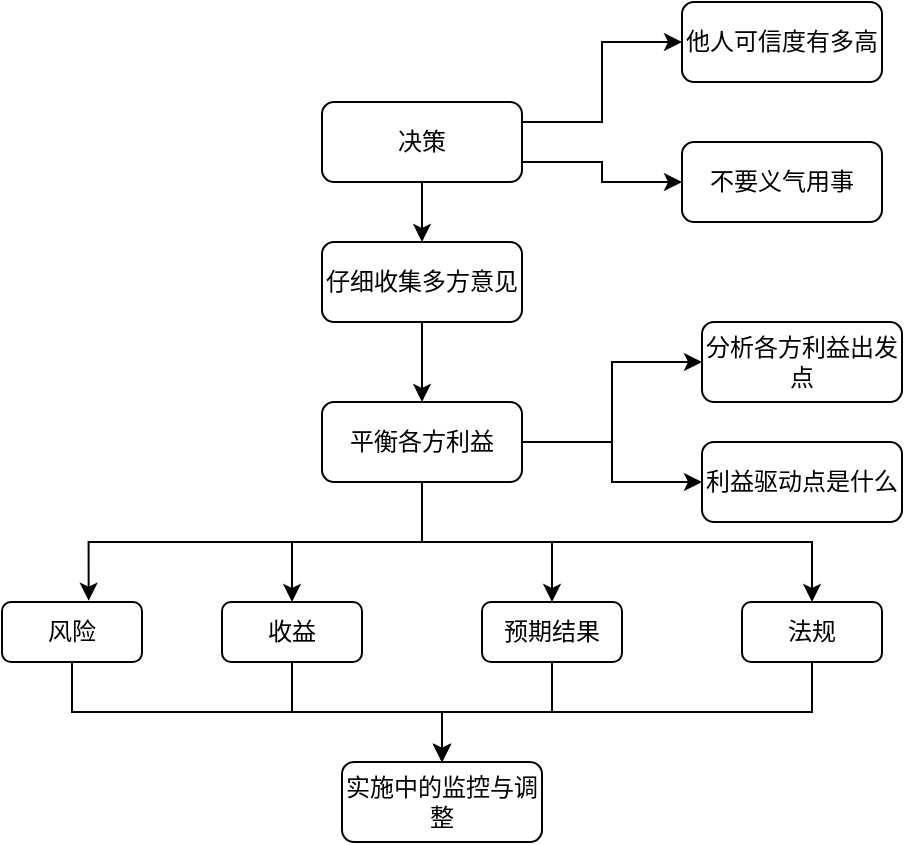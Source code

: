 <mxfile version="12.6.4" type="github"><diagram id="C5RBs43oDa-KdzZeNtuy" name="Page-1"><mxGraphModel dx="782" dy="427" grid="1" gridSize="10" guides="1" tooltips="1" connect="1" arrows="1" fold="1" page="1" pageScale="1" pageWidth="827" pageHeight="1169" math="0" shadow="0"><root><mxCell id="WIyWlLk6GJQsqaUBKTNV-0"/><mxCell id="WIyWlLk6GJQsqaUBKTNV-1" parent="WIyWlLk6GJQsqaUBKTNV-0"/><mxCell id="yWBOLqub9lcGoWVnU1hM-13" style="edgeStyle=orthogonalEdgeStyle;rounded=0;orthogonalLoop=1;jettySize=auto;html=1;exitX=1;exitY=0.25;exitDx=0;exitDy=0;entryX=0;entryY=0.5;entryDx=0;entryDy=0;" edge="1" parent="WIyWlLk6GJQsqaUBKTNV-1" source="yWBOLqub9lcGoWVnU1hM-0" target="yWBOLqub9lcGoWVnU1hM-11"><mxGeometry relative="1" as="geometry"/></mxCell><mxCell id="yWBOLqub9lcGoWVnU1hM-14" style="edgeStyle=orthogonalEdgeStyle;rounded=0;orthogonalLoop=1;jettySize=auto;html=1;exitX=1;exitY=0.75;exitDx=0;exitDy=0;entryX=0;entryY=0.5;entryDx=0;entryDy=0;" edge="1" parent="WIyWlLk6GJQsqaUBKTNV-1" source="yWBOLqub9lcGoWVnU1hM-0" target="yWBOLqub9lcGoWVnU1hM-12"><mxGeometry relative="1" as="geometry"/></mxCell><mxCell id="yWBOLqub9lcGoWVnU1hM-15" style="edgeStyle=orthogonalEdgeStyle;rounded=0;orthogonalLoop=1;jettySize=auto;html=1;exitX=0.5;exitY=1;exitDx=0;exitDy=0;entryX=0.5;entryY=0;entryDx=0;entryDy=0;" edge="1" parent="WIyWlLk6GJQsqaUBKTNV-1" source="yWBOLqub9lcGoWVnU1hM-0" target="yWBOLqub9lcGoWVnU1hM-1"><mxGeometry relative="1" as="geometry"/></mxCell><mxCell id="yWBOLqub9lcGoWVnU1hM-0" value="决策" style="rounded=1;whiteSpace=wrap;html=1;" vertex="1" parent="WIyWlLk6GJQsqaUBKTNV-1"><mxGeometry x="190" y="70" width="100" height="40" as="geometry"/></mxCell><mxCell id="yWBOLqub9lcGoWVnU1hM-16" style="edgeStyle=orthogonalEdgeStyle;rounded=0;orthogonalLoop=1;jettySize=auto;html=1;exitX=0.5;exitY=1;exitDx=0;exitDy=0;entryX=0.5;entryY=0;entryDx=0;entryDy=0;" edge="1" parent="WIyWlLk6GJQsqaUBKTNV-1" source="yWBOLqub9lcGoWVnU1hM-1" target="yWBOLqub9lcGoWVnU1hM-2"><mxGeometry relative="1" as="geometry"/></mxCell><mxCell id="yWBOLqub9lcGoWVnU1hM-1" value="仔细收集多方意见" style="rounded=1;whiteSpace=wrap;html=1;" vertex="1" parent="WIyWlLk6GJQsqaUBKTNV-1"><mxGeometry x="190" y="140" width="100" height="40" as="geometry"/></mxCell><mxCell id="yWBOLqub9lcGoWVnU1hM-9" style="edgeStyle=orthogonalEdgeStyle;rounded=0;orthogonalLoop=1;jettySize=auto;html=1;exitX=1;exitY=0.5;exitDx=0;exitDy=0;" edge="1" parent="WIyWlLk6GJQsqaUBKTNV-1" source="yWBOLqub9lcGoWVnU1hM-2" target="yWBOLqub9lcGoWVnU1hM-8"><mxGeometry relative="1" as="geometry"/></mxCell><mxCell id="yWBOLqub9lcGoWVnU1hM-17" style="edgeStyle=orthogonalEdgeStyle;rounded=0;orthogonalLoop=1;jettySize=auto;html=1;exitX=0.5;exitY=1;exitDx=0;exitDy=0;entryX=0.619;entryY=-0.022;entryDx=0;entryDy=0;entryPerimeter=0;" edge="1" parent="WIyWlLk6GJQsqaUBKTNV-1" source="yWBOLqub9lcGoWVnU1hM-2" target="yWBOLqub9lcGoWVnU1hM-3"><mxGeometry relative="1" as="geometry"/></mxCell><mxCell id="yWBOLqub9lcGoWVnU1hM-18" style="edgeStyle=orthogonalEdgeStyle;rounded=0;orthogonalLoop=1;jettySize=auto;html=1;exitX=0.5;exitY=1;exitDx=0;exitDy=0;entryX=0.5;entryY=0;entryDx=0;entryDy=0;" edge="1" parent="WIyWlLk6GJQsqaUBKTNV-1" source="yWBOLqub9lcGoWVnU1hM-2" target="yWBOLqub9lcGoWVnU1hM-4"><mxGeometry relative="1" as="geometry"/></mxCell><mxCell id="yWBOLqub9lcGoWVnU1hM-19" style="edgeStyle=orthogonalEdgeStyle;rounded=0;orthogonalLoop=1;jettySize=auto;html=1;exitX=0.5;exitY=1;exitDx=0;exitDy=0;entryX=0.5;entryY=0;entryDx=0;entryDy=0;" edge="1" parent="WIyWlLk6GJQsqaUBKTNV-1" source="yWBOLqub9lcGoWVnU1hM-2" target="yWBOLqub9lcGoWVnU1hM-5"><mxGeometry relative="1" as="geometry"/></mxCell><mxCell id="yWBOLqub9lcGoWVnU1hM-22" style="edgeStyle=orthogonalEdgeStyle;rounded=0;orthogonalLoop=1;jettySize=auto;html=1;exitX=1;exitY=0.5;exitDx=0;exitDy=0;entryX=0;entryY=0.5;entryDx=0;entryDy=0;" edge="1" parent="WIyWlLk6GJQsqaUBKTNV-1" source="yWBOLqub9lcGoWVnU1hM-2" target="yWBOLqub9lcGoWVnU1hM-21"><mxGeometry relative="1" as="geometry"/></mxCell><mxCell id="yWBOLqub9lcGoWVnU1hM-26" style="edgeStyle=orthogonalEdgeStyle;rounded=0;orthogonalLoop=1;jettySize=auto;html=1;exitX=0.5;exitY=1;exitDx=0;exitDy=0;" edge="1" parent="WIyWlLk6GJQsqaUBKTNV-1" source="yWBOLqub9lcGoWVnU1hM-2" target="yWBOLqub9lcGoWVnU1hM-6"><mxGeometry relative="1" as="geometry"/></mxCell><mxCell id="yWBOLqub9lcGoWVnU1hM-2" value="平衡各方利益" style="rounded=1;whiteSpace=wrap;html=1;" vertex="1" parent="WIyWlLk6GJQsqaUBKTNV-1"><mxGeometry x="190" y="220" width="100" height="40" as="geometry"/></mxCell><mxCell id="yWBOLqub9lcGoWVnU1hM-23" style="edgeStyle=orthogonalEdgeStyle;rounded=0;orthogonalLoop=1;jettySize=auto;html=1;exitX=0.5;exitY=1;exitDx=0;exitDy=0;" edge="1" parent="WIyWlLk6GJQsqaUBKTNV-1" source="yWBOLqub9lcGoWVnU1hM-3" target="yWBOLqub9lcGoWVnU1hM-10"><mxGeometry relative="1" as="geometry"/></mxCell><mxCell id="yWBOLqub9lcGoWVnU1hM-3" value="风险" style="rounded=1;whiteSpace=wrap;html=1;" vertex="1" parent="WIyWlLk6GJQsqaUBKTNV-1"><mxGeometry x="30" y="320" width="70" height="30" as="geometry"/></mxCell><mxCell id="yWBOLqub9lcGoWVnU1hM-24" style="edgeStyle=orthogonalEdgeStyle;rounded=0;orthogonalLoop=1;jettySize=auto;html=1;exitX=0.5;exitY=1;exitDx=0;exitDy=0;entryX=0.5;entryY=0;entryDx=0;entryDy=0;" edge="1" parent="WIyWlLk6GJQsqaUBKTNV-1" source="yWBOLqub9lcGoWVnU1hM-4" target="yWBOLqub9lcGoWVnU1hM-10"><mxGeometry relative="1" as="geometry"/></mxCell><mxCell id="yWBOLqub9lcGoWVnU1hM-4" value="收益" style="rounded=1;whiteSpace=wrap;html=1;" vertex="1" parent="WIyWlLk6GJQsqaUBKTNV-1"><mxGeometry x="140" y="320" width="70" height="30" as="geometry"/></mxCell><mxCell id="yWBOLqub9lcGoWVnU1hM-25" style="edgeStyle=orthogonalEdgeStyle;rounded=0;orthogonalLoop=1;jettySize=auto;html=1;exitX=0.5;exitY=1;exitDx=0;exitDy=0;entryX=0.5;entryY=0;entryDx=0;entryDy=0;" edge="1" parent="WIyWlLk6GJQsqaUBKTNV-1" source="yWBOLqub9lcGoWVnU1hM-5" target="yWBOLqub9lcGoWVnU1hM-10"><mxGeometry relative="1" as="geometry"/></mxCell><mxCell id="yWBOLqub9lcGoWVnU1hM-5" value="预期结果" style="rounded=1;whiteSpace=wrap;html=1;" vertex="1" parent="WIyWlLk6GJQsqaUBKTNV-1"><mxGeometry x="270" y="320" width="70" height="30" as="geometry"/></mxCell><mxCell id="yWBOLqub9lcGoWVnU1hM-27" style="edgeStyle=orthogonalEdgeStyle;rounded=0;orthogonalLoop=1;jettySize=auto;html=1;exitX=0.5;exitY=1;exitDx=0;exitDy=0;entryX=0.5;entryY=0;entryDx=0;entryDy=0;" edge="1" parent="WIyWlLk6GJQsqaUBKTNV-1" source="yWBOLqub9lcGoWVnU1hM-6" target="yWBOLqub9lcGoWVnU1hM-10"><mxGeometry relative="1" as="geometry"/></mxCell><mxCell id="yWBOLqub9lcGoWVnU1hM-6" value="法规" style="rounded=1;whiteSpace=wrap;html=1;" vertex="1" parent="WIyWlLk6GJQsqaUBKTNV-1"><mxGeometry x="400" y="320" width="70" height="30" as="geometry"/></mxCell><mxCell id="yWBOLqub9lcGoWVnU1hM-8" value="分析各方利益出发点" style="rounded=1;whiteSpace=wrap;html=1;" vertex="1" parent="WIyWlLk6GJQsqaUBKTNV-1"><mxGeometry x="380" y="180" width="100" height="40" as="geometry"/></mxCell><mxCell id="yWBOLqub9lcGoWVnU1hM-10" value="实施中的监控与调整" style="rounded=1;whiteSpace=wrap;html=1;" vertex="1" parent="WIyWlLk6GJQsqaUBKTNV-1"><mxGeometry x="200" y="400" width="100" height="40" as="geometry"/></mxCell><mxCell id="yWBOLqub9lcGoWVnU1hM-11" value="他人可信度有多高" style="rounded=1;whiteSpace=wrap;html=1;" vertex="1" parent="WIyWlLk6GJQsqaUBKTNV-1"><mxGeometry x="370" y="20" width="100" height="40" as="geometry"/></mxCell><mxCell id="yWBOLqub9lcGoWVnU1hM-12" value="不要义气用事" style="rounded=1;whiteSpace=wrap;html=1;" vertex="1" parent="WIyWlLk6GJQsqaUBKTNV-1"><mxGeometry x="370" y="90" width="100" height="40" as="geometry"/></mxCell><mxCell id="yWBOLqub9lcGoWVnU1hM-21" value="利益驱动点是什么" style="rounded=1;whiteSpace=wrap;html=1;" vertex="1" parent="WIyWlLk6GJQsqaUBKTNV-1"><mxGeometry x="380" y="240" width="100" height="40" as="geometry"/></mxCell></root></mxGraphModel></diagram></mxfile>